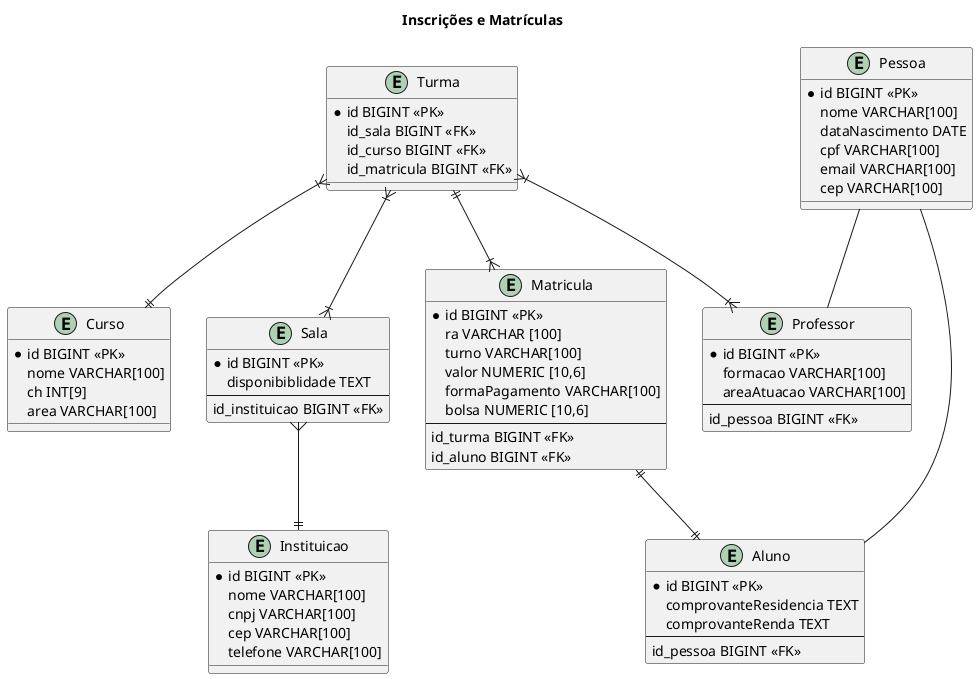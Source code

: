 @startuml Inscrições e Matriculas

title Inscrições e Matrículas

entity Turma{
    * id BIGINT <<PK>>
    id_sala BIGINT <<FK>>
    id_curso BIGINT <<FK>>
    id_matricula BIGINT <<FK>>
}

entity Curso{
    * id BIGINT <<PK>>
    nome VARCHAR[100]
    ch INT[9]
    area VARCHAR[100]
}

entity Instituicao {
    * id BIGINT <<PK>>
    nome VARCHAR[100]
    cnpj VARCHAR[100]
    cep VARCHAR[100]
    telefone VARCHAR[100]
}

entity Sala {
    * id BIGINT <<PK>>
    disponibiblidade TEXT
    --
    id_instituicao BIGINT <<FK>>
}

entity Matricula{
    * id BIGINT <<PK>>
    ra VARCHAR [100]
    turno VARCHAR[100]
    valor NUMERIC [10,6]
    formaPagamento VARCHAR[100]
    bolsa NUMERIC [10,6]
    --
    id_turma BIGINT <<FK>>
    id_aluno BIGINT <<FK>>
}

entity Professor{
    * id BIGINT <<PK>>
    formacao VARCHAR[100]
    areaAtuacao VARCHAR[100]
    --
    id_pessoa BIGINT <<FK>>
}

entity Aluno{
    * id BIGINT <<PK>>
    comprovanteResidencia TEXT
    comprovanteRenda TEXT
    --
    id_pessoa BIGINT <<FK>>
}

entity Pessoa{
    * id BIGINT <<PK>>
    nome VARCHAR[100]
    dataNascimento DATE
    cpf VARCHAR[100]
    email VARCHAR[100]
    cep VARCHAR[100]
}

Pessoa -- Aluno
Pessoa -- Professor
Matricula ||--|| Aluno
Sala }--|| Instituicao
Turma }|--|{ Professor
Turma }|--|| Curso
Turma ||--|{ Matricula
Turma }|--|{ Sala
@enduml
